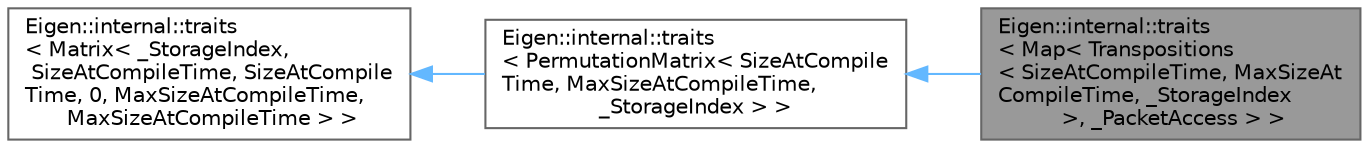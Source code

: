 digraph "Eigen::internal::traits&lt; Map&lt; Transpositions&lt; SizeAtCompileTime, MaxSizeAtCompileTime, _StorageIndex &gt;, _PacketAccess &gt; &gt;"
{
 // LATEX_PDF_SIZE
  bgcolor="transparent";
  edge [fontname=Helvetica,fontsize=10,labelfontname=Helvetica,labelfontsize=10];
  node [fontname=Helvetica,fontsize=10,shape=box,height=0.2,width=0.4];
  rankdir="LR";
  Node1 [id="Node000001",label="Eigen::internal::traits\l\< Map\< Transpositions\l\< SizeAtCompileTime, MaxSizeAt\lCompileTime, _StorageIndex\l \>, _PacketAccess \> \>",height=0.2,width=0.4,color="gray40", fillcolor="grey60", style="filled", fontcolor="black",tooltip=" "];
  Node2 -> Node1 [id="edge1_Node000001_Node000002",dir="back",color="steelblue1",style="solid",tooltip=" "];
  Node2 [id="Node000002",label="Eigen::internal::traits\l\< PermutationMatrix\< SizeAtCompile\lTime, MaxSizeAtCompileTime, \l_StorageIndex \> \>",height=0.2,width=0.4,color="gray40", fillcolor="white", style="filled",URL="$struct_eigen_1_1internal_1_1traits_3_01_permutation_matrix_3_01_size_at_compile_time_00_01_max_sd0808d93099012556270f7c7cd36fcc5.html",tooltip=" "];
  Node3 -> Node2 [id="edge2_Node000002_Node000003",dir="back",color="steelblue1",style="solid",tooltip=" "];
  Node3 [id="Node000003",label="Eigen::internal::traits\l\< Matrix\< _StorageIndex,\l SizeAtCompileTime, SizeAtCompile\lTime, 0, MaxSizeAtCompileTime,\l MaxSizeAtCompileTime \> \>",height=0.2,width=0.4,color="gray40", fillcolor="white", style="filled",URL="$struct_eigen_1_1internal_1_1traits.html",tooltip=" "];
}
